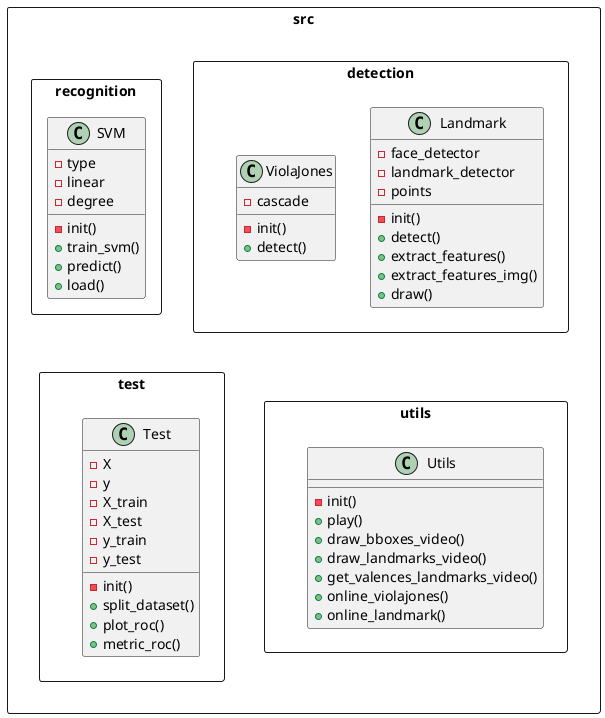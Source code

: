 @startuml classes

package src <<Rectangle>> {
    package detection <<Rectangle>> {
        class Landmark {
            - face_detector
            - landmark_detector
            - points
            - init()
            + detect()
            + extract_features()
            + extract_features_img()
            + draw()
        }
        class ViolaJones {
            - cascade
            - init()
            + detect()
        }
    }

    package recognition <<Rectangle>> {
        class SVM {
            - type
            - linear
            - degree 
            - init()
            + train_svm()
            + predict()
            + load()
        }
    }

    package test <<Rectangle>> {
        class Test {
            - X
            - y
            - X_train
            - X_test
            - y_train
            - y_test
            - init()
            + split_dataset()
            + plot_roc()
            + metric_roc() 
        }
    }

    package utils <<Rectangle>> {
        class Utils {
            - init()
            + play()
            + draw_bboxes_video()
            + draw_landmarks_video()
            + get_valences_landmarks_video()
            + online_violajones()
            + online_landmark()
        }
    }
}

detection -[hidden]-> test
detection -[hidden]-> utils
@enduml